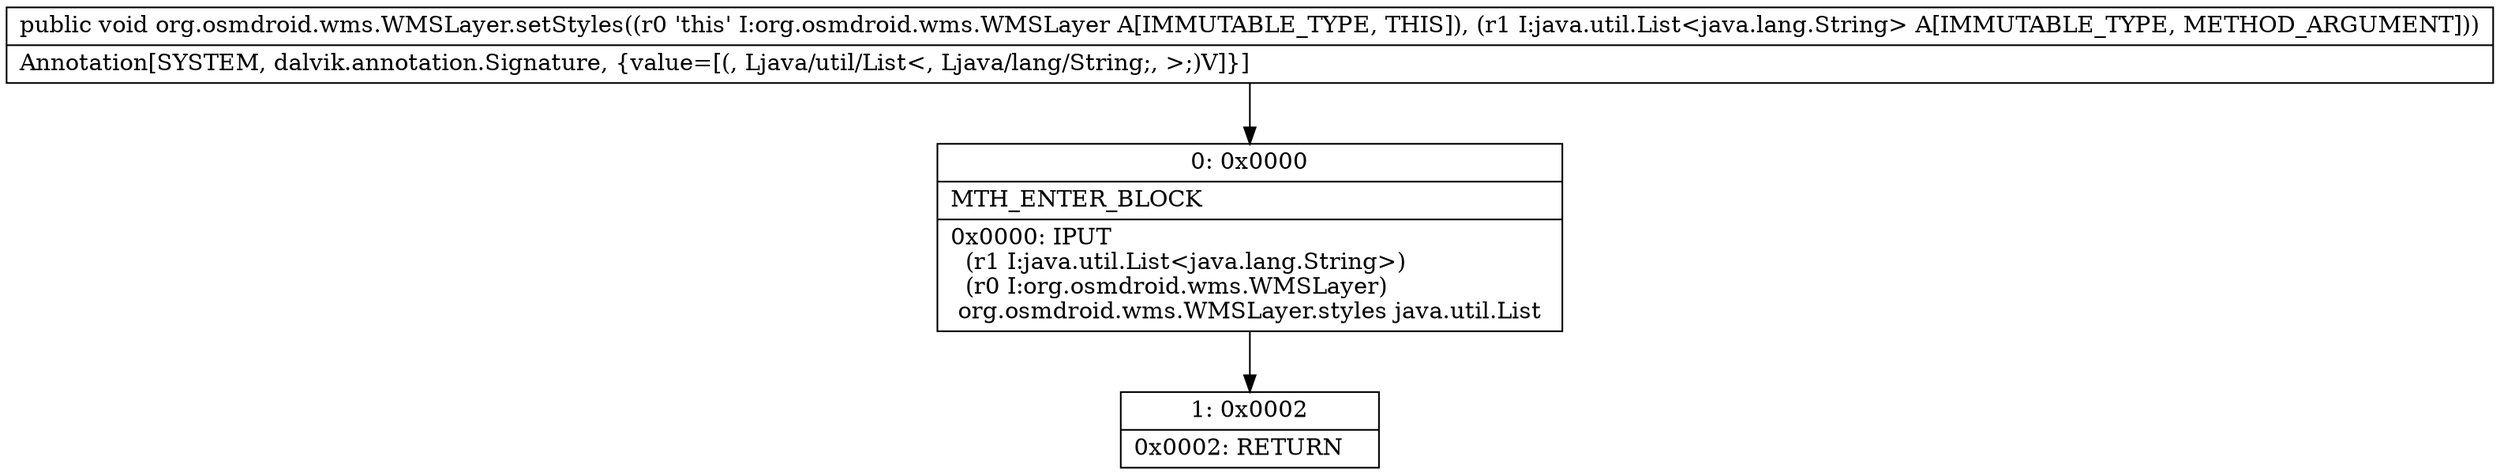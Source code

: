 digraph "CFG fororg.osmdroid.wms.WMSLayer.setStyles(Ljava\/util\/List;)V" {
Node_0 [shape=record,label="{0\:\ 0x0000|MTH_ENTER_BLOCK\l|0x0000: IPUT  \l  (r1 I:java.util.List\<java.lang.String\>)\l  (r0 I:org.osmdroid.wms.WMSLayer)\l org.osmdroid.wms.WMSLayer.styles java.util.List \l}"];
Node_1 [shape=record,label="{1\:\ 0x0002|0x0002: RETURN   \l}"];
MethodNode[shape=record,label="{public void org.osmdroid.wms.WMSLayer.setStyles((r0 'this' I:org.osmdroid.wms.WMSLayer A[IMMUTABLE_TYPE, THIS]), (r1 I:java.util.List\<java.lang.String\> A[IMMUTABLE_TYPE, METHOD_ARGUMENT]))  | Annotation[SYSTEM, dalvik.annotation.Signature, \{value=[(, Ljava\/util\/List\<, Ljava\/lang\/String;, \>;)V]\}]\l}"];
MethodNode -> Node_0;
Node_0 -> Node_1;
}

